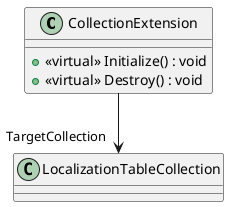 @startuml
class CollectionExtension {
    + <<virtual>> Initialize() : void
    + <<virtual>> Destroy() : void
}
CollectionExtension --> "TargetCollection" LocalizationTableCollection
@enduml
